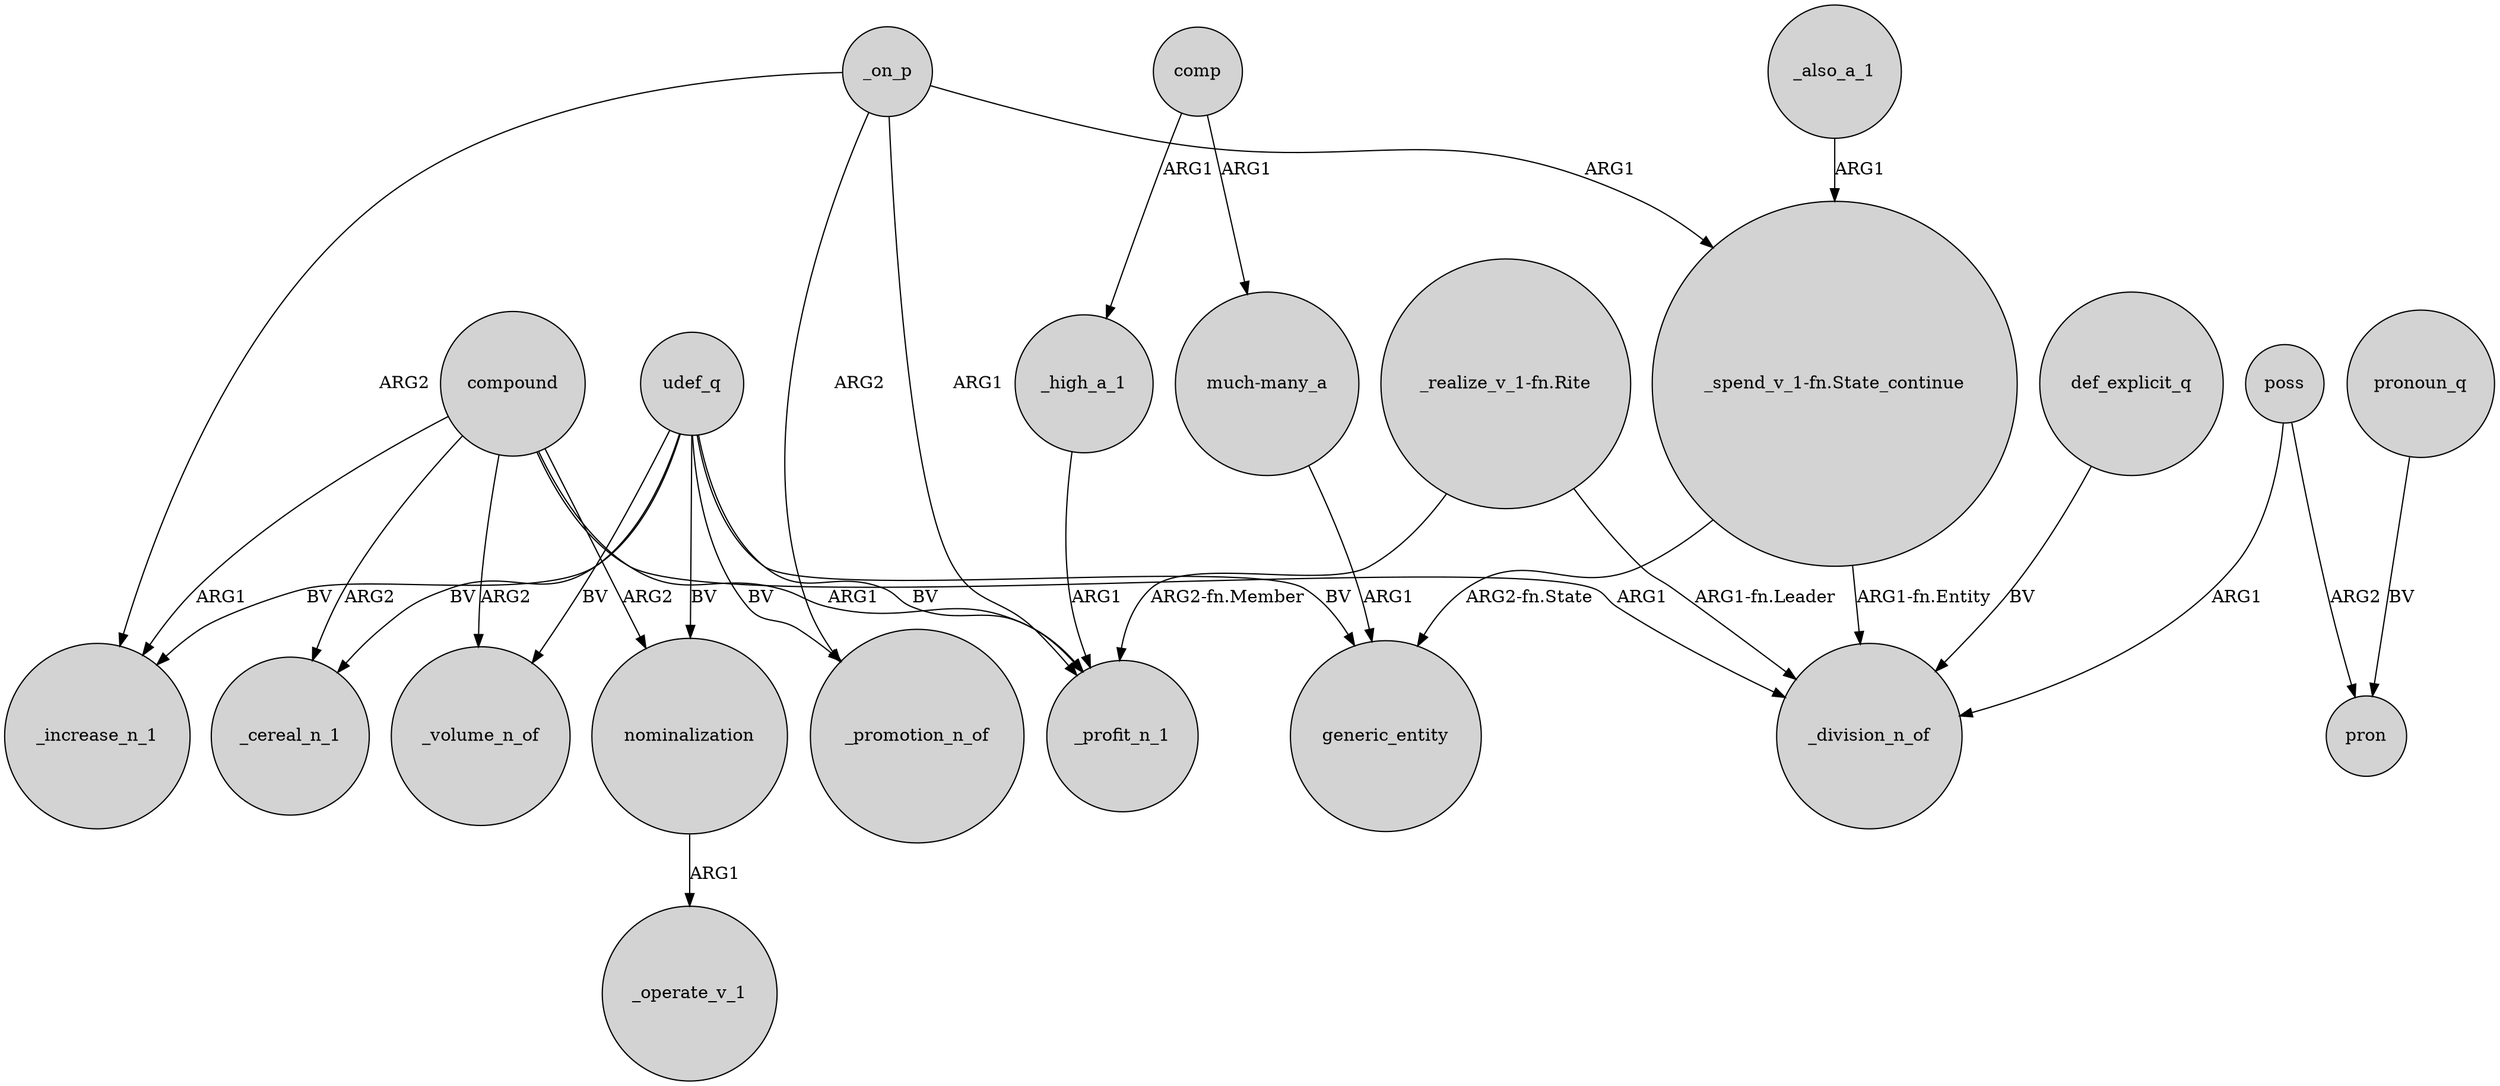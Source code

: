 digraph {
	node [shape=circle style=filled]
	compound -> _increase_n_1 [label=ARG1]
	"_spend_v_1-fn.State_continue" -> generic_entity [label="ARG2-fn.State"]
	def_explicit_q -> _division_n_of [label=BV]
	_on_p -> _promotion_n_of [label=ARG2]
	_on_p -> _profit_n_1 [label=ARG1]
	compound -> _volume_n_of [label=ARG2]
	udef_q -> nominalization [label=BV]
	nominalization -> _operate_v_1 [label=ARG1]
	"_realize_v_1-fn.Rite" -> _division_n_of [label="ARG1-fn.Leader"]
	udef_q -> _profit_n_1 [label=BV]
	udef_q -> _increase_n_1 [label=BV]
	udef_q -> _volume_n_of [label=BV]
	udef_q -> generic_entity [label=BV]
	compound -> nominalization [label=ARG2]
	pronoun_q -> pron [label=BV]
	comp -> "much-many_a" [label=ARG1]
	poss -> pron [label=ARG2]
	_high_a_1 -> _profit_n_1 [label=ARG1]
	udef_q -> _cereal_n_1 [label=BV]
	_on_p -> _increase_n_1 [label=ARG2]
	"much-many_a" -> generic_entity [label=ARG1]
	comp -> _high_a_1 [label=ARG1]
	compound -> _profit_n_1 [label=ARG1]
	compound -> _division_n_of [label=ARG1]
	udef_q -> _promotion_n_of [label=BV]
	"_spend_v_1-fn.State_continue" -> _division_n_of [label="ARG1-fn.Entity"]
	poss -> _division_n_of [label=ARG1]
	"_realize_v_1-fn.Rite" -> _profit_n_1 [label="ARG2-fn.Member"]
	_on_p -> "_spend_v_1-fn.State_continue" [label=ARG1]
	compound -> _cereal_n_1 [label=ARG2]
	_also_a_1 -> "_spend_v_1-fn.State_continue" [label=ARG1]
}

